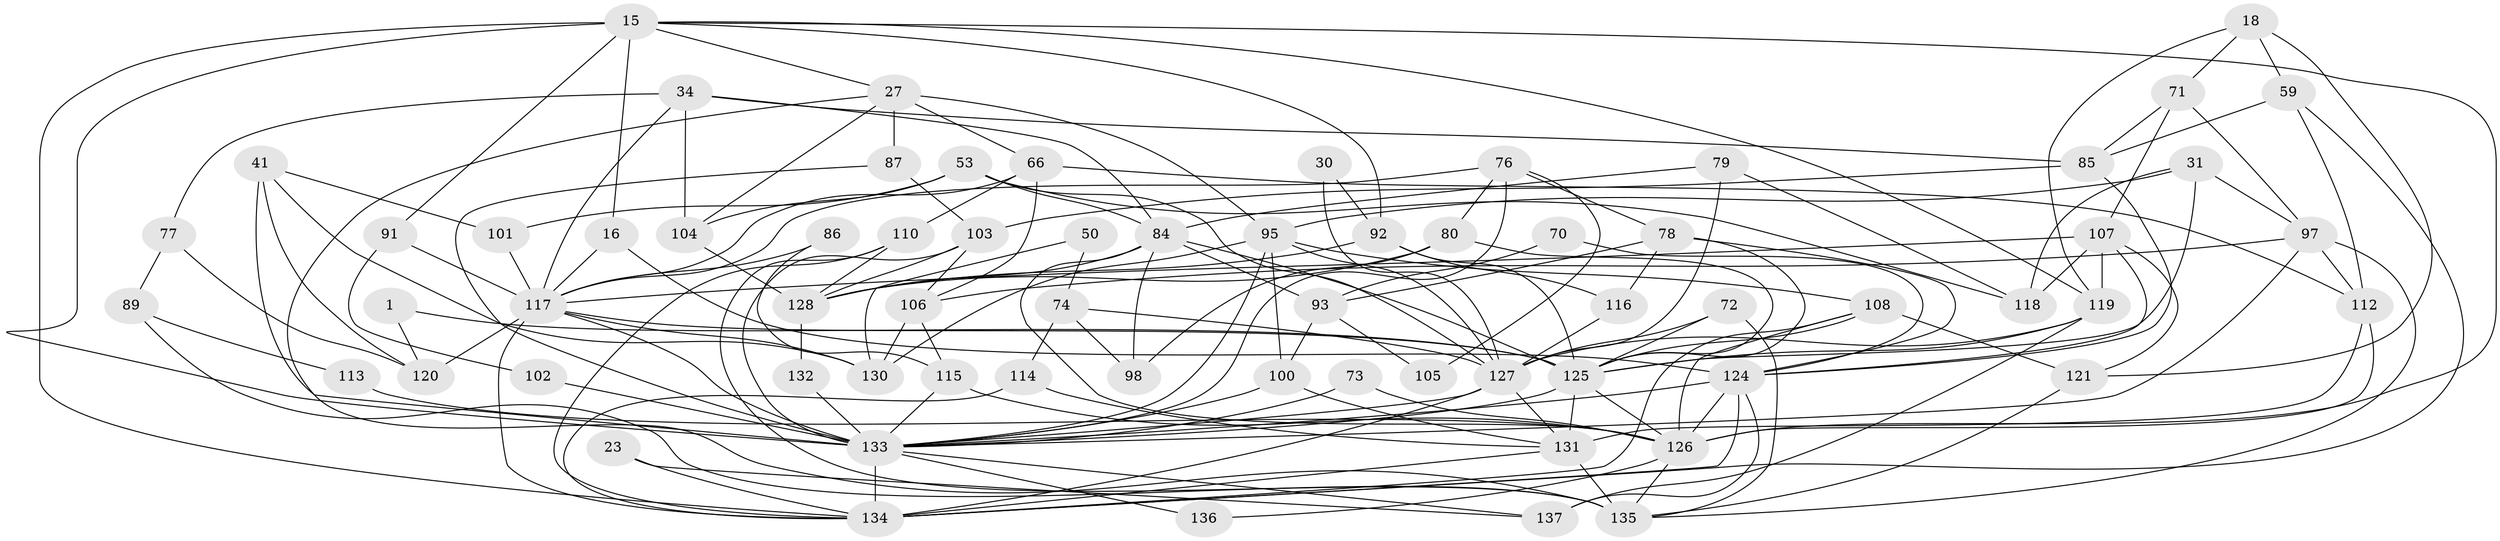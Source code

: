 // original degree distribution, {2: 0.1678832116788321, 4: 0.2773722627737226, 5: 0.20437956204379562, 3: 0.21897810218978103, 8: 0.0072992700729927005, 6: 0.08759124087591241, 9: 0.0072992700729927005, 7: 0.021897810218978103, 10: 0.0072992700729927005}
// Generated by graph-tools (version 1.1) at 2025/51/03/09/25 04:51:49]
// undirected, 68 vertices, 169 edges
graph export_dot {
graph [start="1"]
  node [color=gray90,style=filled];
  1;
  15 [super="+14+11"];
  16;
  18;
  23;
  27;
  30;
  31 [super="+24"];
  34;
  41 [super="+2"];
  50;
  53;
  59;
  66 [super="+33"];
  70;
  71;
  72;
  73;
  74;
  76;
  77;
  78;
  79 [super="+47"];
  80;
  84 [super="+68"];
  85;
  86;
  87 [super="+35"];
  89;
  91;
  92 [super="+44"];
  93;
  95 [super="+83"];
  97 [super="+26"];
  98;
  100;
  101;
  102;
  103 [super="+90"];
  104;
  105;
  106 [super="+64"];
  107 [super="+3"];
  108 [super="+22"];
  110;
  112 [super="+69"];
  113;
  114;
  115 [super="+40+99"];
  116;
  117 [super="+29+20+63"];
  118;
  119 [super="+88"];
  120;
  121;
  124 [super="+17+36"];
  125 [super="+52+65"];
  126 [super="+57+54"];
  127 [super="+55+67"];
  128 [super="+51"];
  130 [super="+122+56"];
  131 [super="+49+60+96"];
  132;
  133 [super="+13+62+111+129"];
  134 [super="+58+82"];
  135 [super="+38+109"];
  136;
  137 [super="+45"];
  1 -- 120;
  1 -- 125;
  15 -- 134;
  15 -- 119;
  15 -- 16;
  15 -- 91;
  15 -- 27;
  15 -- 126 [weight=2];
  15 -- 92;
  15 -- 133 [weight=3];
  16 -- 117;
  16 -- 124;
  18 -- 71;
  18 -- 121;
  18 -- 59;
  18 -- 119;
  23 -- 134;
  23 -- 137;
  27 -- 66;
  27 -- 87 [weight=2];
  27 -- 95 [weight=3];
  27 -- 104;
  27 -- 135;
  30 -- 92;
  30 -- 127;
  31 -- 97;
  31 -- 118 [weight=2];
  31 -- 95;
  31 -- 125 [weight=2];
  34 -- 85;
  34 -- 77;
  34 -- 104;
  34 -- 84;
  34 -- 117;
  41 -- 101;
  41 -- 120 [weight=2];
  41 -- 130 [weight=2];
  41 -- 133 [weight=2];
  50 -- 74;
  50 -- 130;
  53 -- 104;
  53 -- 101;
  53 -- 118;
  53 -- 127;
  53 -- 84;
  59 -- 85;
  59 -- 112;
  59 -- 134;
  66 -- 110;
  66 -- 117;
  66 -- 106;
  66 -- 112;
  70 -- 93;
  70 -- 124;
  71 -- 85;
  71 -- 97;
  71 -- 107;
  72 -- 125;
  72 -- 135;
  72 -- 127;
  73 -- 126;
  73 -- 133;
  74 -- 98;
  74 -- 114;
  74 -- 127;
  76 -- 78;
  76 -- 80;
  76 -- 105;
  76 -- 117;
  76 -- 133;
  77 -- 120;
  77 -- 89;
  78 -- 124;
  78 -- 93;
  78 -- 116;
  78 -- 125;
  79 -- 84;
  79 -- 118;
  79 -- 127;
  80 -- 98;
  80 -- 128;
  80 -- 125;
  84 -- 98;
  84 -- 128 [weight=2];
  84 -- 93;
  84 -- 126;
  84 -- 125;
  85 -- 124;
  85 -- 103;
  86 -- 117;
  86 -- 115 [weight=2];
  87 -- 133;
  87 -- 103;
  89 -- 135;
  89 -- 113;
  91 -- 117;
  91 -- 102;
  92 -- 116;
  92 -- 128;
  92 -- 125;
  93 -- 100;
  93 -- 105;
  95 -- 130;
  95 -- 133;
  95 -- 100;
  95 -- 108;
  95 -- 127;
  97 -- 106;
  97 -- 135;
  97 -- 112;
  97 -- 133;
  100 -- 131;
  100 -- 133;
  101 -- 117;
  102 -- 133 [weight=2];
  103 -- 106;
  103 -- 133 [weight=3];
  103 -- 128 [weight=2];
  104 -- 128;
  106 -- 130;
  106 -- 115;
  107 -- 118;
  107 -- 124;
  107 -- 119 [weight=2];
  107 -- 117 [weight=2];
  107 -- 121;
  108 -- 126;
  108 -- 134;
  108 -- 121;
  108 -- 125;
  110 -- 135;
  110 -- 128;
  110 -- 134;
  112 -- 131;
  112 -- 126;
  113 -- 126;
  114 -- 131;
  114 -- 134;
  115 -- 126 [weight=2];
  115 -- 133;
  116 -- 127;
  117 -- 134 [weight=2];
  117 -- 130 [weight=2];
  117 -- 120;
  117 -- 125;
  117 -- 133;
  119 -- 137 [weight=2];
  119 -- 125 [weight=2];
  119 -- 127;
  121 -- 135;
  124 -- 134;
  124 -- 137;
  124 -- 126;
  124 -- 133 [weight=4];
  125 -- 131 [weight=4];
  125 -- 126;
  125 -- 133;
  126 -- 136;
  126 -- 135;
  127 -- 131;
  127 -- 134;
  127 -- 133;
  128 -- 132;
  131 -- 135 [weight=2];
  131 -- 134;
  132 -- 133;
  133 -- 134 [weight=2];
  133 -- 137;
  133 -- 136;
}
